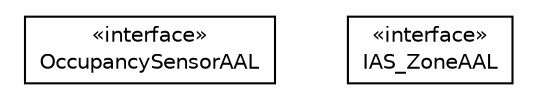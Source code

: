#!/usr/local/bin/dot
#
# Class diagram 
# Generated by UMLGraph version R5_6-24-gf6e263 (http://www.umlgraph.org/)
#

digraph G {
	edge [fontname="Helvetica",fontsize=10,labelfontname="Helvetica",labelfontsize=10];
	node [fontname="Helvetica",fontsize=10,shape=plaintext];
	nodesep=0.25;
	ranksep=0.5;
	// org.universAAL.lddi.zigbee.commissioning.devices.api.OccupancySensorAAL
	c844289 [label=<<table title="org.universAAL.lddi.zigbee.commissioning.devices.api.OccupancySensorAAL" border="0" cellborder="1" cellspacing="0" cellpadding="2" port="p" href="./OccupancySensorAAL.html">
		<tr><td><table border="0" cellspacing="0" cellpadding="1">
<tr><td align="center" balign="center"> &#171;interface&#187; </td></tr>
<tr><td align="center" balign="center"> OccupancySensorAAL </td></tr>
		</table></td></tr>
		</table>>, URL="./OccupancySensorAAL.html", fontname="Helvetica", fontcolor="black", fontsize=10.0];
	// org.universAAL.lddi.zigbee.commissioning.devices.api.IAS_ZoneAAL
	c844290 [label=<<table title="org.universAAL.lddi.zigbee.commissioning.devices.api.IAS_ZoneAAL" border="0" cellborder="1" cellspacing="0" cellpadding="2" port="p" href="./IAS_ZoneAAL.html">
		<tr><td><table border="0" cellspacing="0" cellpadding="1">
<tr><td align="center" balign="center"> &#171;interface&#187; </td></tr>
<tr><td align="center" balign="center"> IAS_ZoneAAL </td></tr>
		</table></td></tr>
		</table>>, URL="./IAS_ZoneAAL.html", fontname="Helvetica", fontcolor="black", fontsize=10.0];
}

